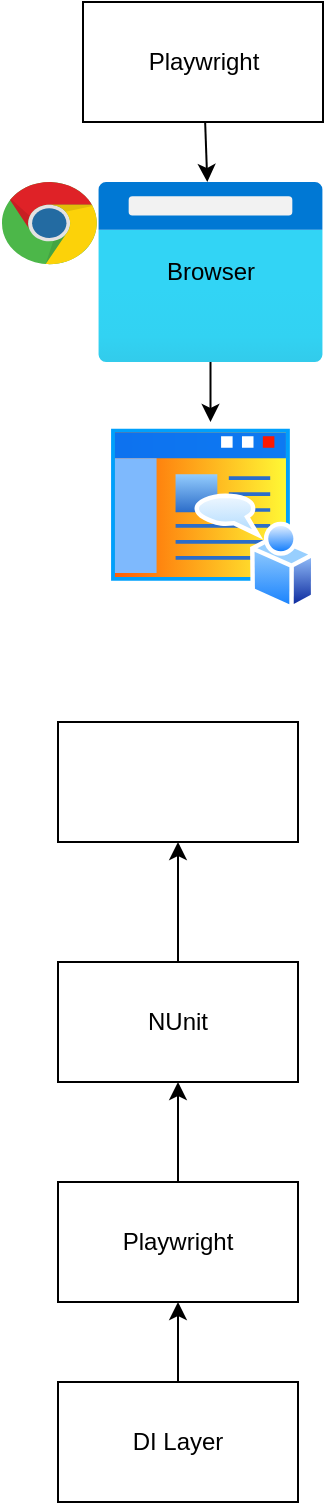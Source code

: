 <mxfile>
    <diagram id="Ofe65eA97VNYYulx4Q_a" name="Page-1">
        <mxGraphModel dx="859" dy="1139" grid="1" gridSize="10" guides="1" tooltips="1" connect="1" arrows="1" fold="1" page="1" pageScale="1" pageWidth="850" pageHeight="1100" math="0" shadow="0">
            <root>
                <mxCell id="0"/>
                <mxCell id="1" parent="0"/>
                <mxCell id="4" value="" style="edgeStyle=none;html=1;" parent="1" source="2" target="3" edge="1">
                    <mxGeometry relative="1" as="geometry"/>
                </mxCell>
                <mxCell id="2" value="DI Layer" style="rounded=0;whiteSpace=wrap;html=1;" parent="1" vertex="1">
                    <mxGeometry x="370" y="900" width="120" height="60" as="geometry"/>
                </mxCell>
                <mxCell id="6" value="" style="edgeStyle=none;html=1;" parent="1" source="3" target="5" edge="1">
                    <mxGeometry relative="1" as="geometry"/>
                </mxCell>
                <mxCell id="3" value="Playwright" style="whiteSpace=wrap;html=1;rounded=0;" parent="1" vertex="1">
                    <mxGeometry x="370" y="800" width="120" height="60" as="geometry"/>
                </mxCell>
                <mxCell id="8" value="" style="edgeStyle=none;html=1;" parent="1" source="5" target="7" edge="1">
                    <mxGeometry relative="1" as="geometry"/>
                </mxCell>
                <mxCell id="5" value="NUnit" style="whiteSpace=wrap;html=1;rounded=0;" parent="1" vertex="1">
                    <mxGeometry x="370" y="690" width="120" height="60" as="geometry"/>
                </mxCell>
                <mxCell id="7" value="" style="whiteSpace=wrap;html=1;rounded=0;" parent="1" vertex="1">
                    <mxGeometry x="370" y="570" width="120" height="60" as="geometry"/>
                </mxCell>
                <mxCell id="14" value="" style="edgeStyle=none;html=1;" edge="1" parent="1" source="9" target="13">
                    <mxGeometry relative="1" as="geometry"/>
                </mxCell>
                <mxCell id="9" value="Browser&lt;br&gt;" style="aspect=fixed;html=1;points=[];align=center;image;fontSize=12;image=img/lib/azure2/general/Browser.svg;verticalAlign=middle;horizontal=1;labelPosition=center;verticalLabelPosition=middle;labelBackgroundColor=none;" vertex="1" parent="1">
                    <mxGeometry x="390" y="300" width="112.5" height="90" as="geometry"/>
                </mxCell>
                <mxCell id="11" value="" style="edgeStyle=none;html=1;" edge="1" parent="1" source="10" target="9">
                    <mxGeometry relative="1" as="geometry"/>
                </mxCell>
                <mxCell id="10" value="Playwright" style="whiteSpace=wrap;html=1;rounded=0;" vertex="1" parent="1">
                    <mxGeometry x="382.5" y="210" width="120" height="60" as="geometry"/>
                </mxCell>
                <mxCell id="12" value="" style="dashed=0;outlineConnect=0;html=1;align=center;labelPosition=center;verticalLabelPosition=bottom;verticalAlign=top;shape=mxgraph.weblogos.chrome;labelBackgroundColor=none;" vertex="1" parent="1">
                    <mxGeometry x="342" y="300" width="48" height="42" as="geometry"/>
                </mxCell>
                <mxCell id="13" value="" style="aspect=fixed;perimeter=ellipsePerimeter;html=1;align=center;shadow=0;dashed=0;spacingTop=3;image;image=img/lib/active_directory/home_page.svg;labelBackgroundColor=none;" vertex="1" parent="1">
                    <mxGeometry x="393.75" y="420" width="105" height="94.5" as="geometry"/>
                </mxCell>
            </root>
        </mxGraphModel>
    </diagram>
</mxfile>